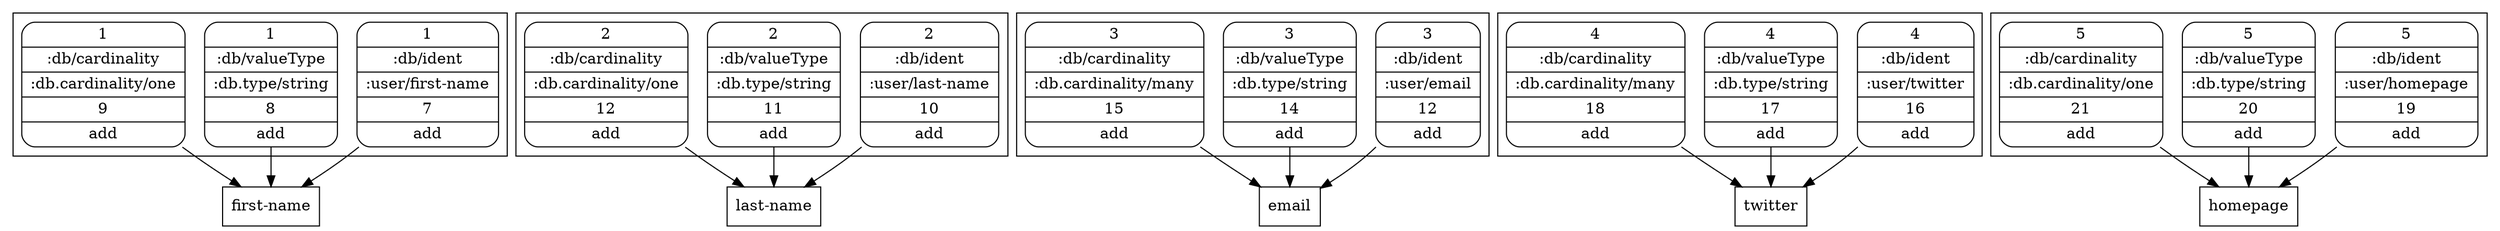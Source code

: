 digraph User {
  node [shape=record]
  compound=true;

  subgraph cluster_0 {
    ":db/ident0" [label="{ 1 | :db/ident | :user/first-name | 7 | add }" shape=Mrecord]
    ":db/valueType0" [label="{ 1 | :db/valueType | :db.type/string | 8 | add }" shape=Mrecord]
    ":db/cardinality0" [label="{ 1 | :db/cardinality | :db.cardinality/one | 9 | add }" shape=Mrecord]
  }

  subgraph cluster_1 {
    ":db/ident1" [label="{ 2 | :db/ident | :user/last-name | 10 | add }" shape=Mrecord]
    ":db/valueType1" [label="{ 2 | :db/valueType | :db.type/string | 11 | add }" shape=Mrecord]
    ":db/cardinality1" [label="{ 2 | :db/cardinality | :db.cardinality/one | 12 | add }" shape=Mrecord]
  }

  subgraph cluster_2 {
    ":db/ident2" [label="{ 3 | :db/ident | :user/email | 12 | add }" shape=Mrecord]
    ":db/valueType2" [label="{ 3 | :db/valueType | :db.type/string | 14 | add }" shape=Mrecord]
    ":db/cardinality2" [label="{ 3 | :db/cardinality | :db.cardinality/many | 15 | add }" shape=Mrecord]
  }

  subgraph cluster_3 {
    ":db/ident3" [label="{ 4 | :db/ident | :user/twitter | 16 | add }" shape=Mrecord]
    ":db/valueType3" [label="{ 4 | :db/valueType | :db.type/string | 17 | add }" shape=Mrecord]
    ":db/cardinality3" [label="{ 4 | :db/cardinality | :db.cardinality/many | 18 | add }" shape=Mrecord]
  }

  subgraph cluster_4 {
    ":db/ident4" [label="{ 5 | :db/ident | :user/homepage | 19 | add }" shape=Mrecord]
    ":db/valueType4" [label="{ 5 | :db/valueType | :db.type/string | 20 | add }" shape=Mrecord]
    ":db/cardinality4" [label="{ 5 | :db/cardinality | :db.cardinality/one | 21 | add }" shape=Mrecord]
  }


  ":db/ident0" -> "first-name"
  ":db/valueType0" -> "first-name"
  ":db/cardinality0" -> "first-name"

  ":db/ident1" -> "last-name"
  ":db/valueType1" -> "last-name"
  ":db/cardinality1" -> "last-name"

  ":db/ident2" -> "email"
  ":db/valueType2" -> "email"
  ":db/cardinality2" -> "email"

  ":db/ident3" -> "twitter"
  ":db/valueType3" -> "twitter"
  ":db/cardinality3" -> "twitter"

  ":db/ident4" -> "homepage"
  ":db/valueType4" -> "homepage"
  ":db/cardinality4" -> "homepage"
}

